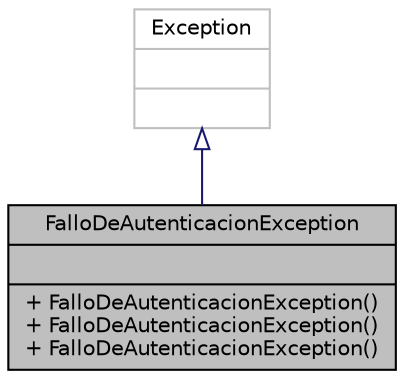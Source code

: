 digraph "FalloDeAutenticacionException"
{
 // INTERACTIVE_SVG=YES
 // LATEX_PDF_SIZE
  edge [fontname="Helvetica",fontsize="10",labelfontname="Helvetica",labelfontsize="10"];
  node [fontname="Helvetica",fontsize="10",shape=record];
  Node1 [label="{FalloDeAutenticacionException\n||+ FalloDeAutenticacionException()\l+ FalloDeAutenticacionException()\l+ FalloDeAutenticacionException()\l}",height=0.2,width=0.4,color="black", fillcolor="grey75", style="filled", fontcolor="black",tooltip=" "];
  Node2 -> Node1 [dir="back",color="midnightblue",fontsize="10",style="solid",arrowtail="onormal",fontname="Helvetica"];
  Node2 [label="{Exception\n||}",height=0.2,width=0.4,color="grey75", fillcolor="white", style="filled",URL="$classException.html",tooltip=" "];
}
